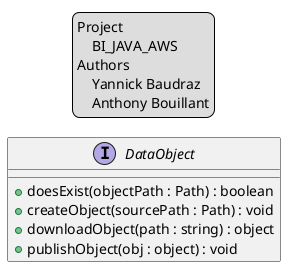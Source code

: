 @startuml
'https://plantuml.com/class-diagram

legend top
    Project
        BI_JAVA_AWS
    Authors
        Yannick Baudraz
        Anthony Bouillant
endlegend

interface DataObject {
    + doesExist(objectPath : Path) : boolean
    + createObject(sourcePath : Path) : void
    + downloadObject(path : string) : object
    + publishObject(obj : object) : void
}

@enduml
